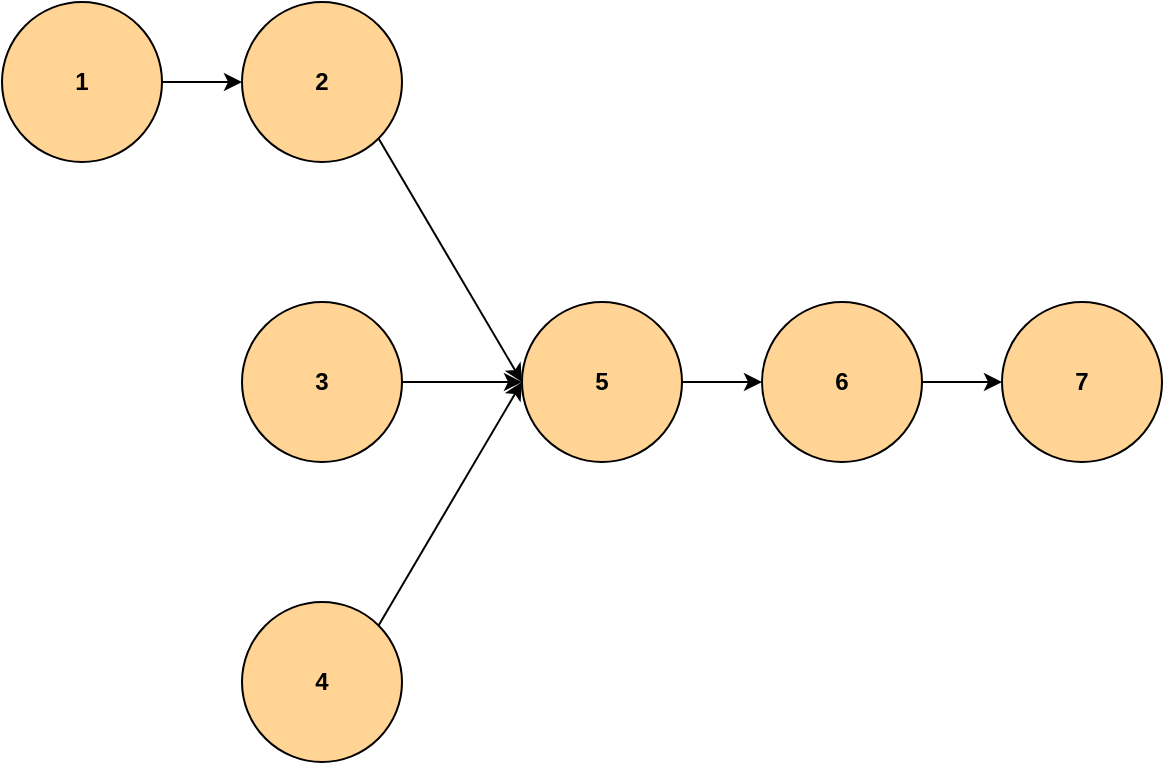 <mxfile version="21.2.9" type="github">
  <diagram name="Strona-1" id="Y05Ze8rDpePrihDf4L-8">
    <mxGraphModel dx="1461" dy="675" grid="1" gridSize="10" guides="1" tooltips="1" connect="1" arrows="1" fold="1" page="1" pageScale="1" pageWidth="827" pageHeight="1169" math="0" shadow="0">
      <root>
        <mxCell id="0" />
        <mxCell id="1" parent="0" />
        <mxCell id="coTqN-Ne3-P6CCUEQxe3-5" value="" style="edgeStyle=orthogonalEdgeStyle;rounded=0;orthogonalLoop=1;jettySize=auto;html=1;" edge="1" parent="1" source="coTqN-Ne3-P6CCUEQxe3-1" target="coTqN-Ne3-P6CCUEQxe3-4">
          <mxGeometry relative="1" as="geometry" />
        </mxCell>
        <mxCell id="coTqN-Ne3-P6CCUEQxe3-1" value="1" style="ellipse;whiteSpace=wrap;html=1;aspect=fixed;fillColor=#FFD494;fontStyle=1" vertex="1" parent="1">
          <mxGeometry x="10" y="120" width="80" height="80" as="geometry" />
        </mxCell>
        <mxCell id="coTqN-Ne3-P6CCUEQxe3-11" style="edgeStyle=orthogonalEdgeStyle;rounded=0;orthogonalLoop=1;jettySize=auto;html=1;exitX=1;exitY=0.5;exitDx=0;exitDy=0;entryX=0;entryY=0.5;entryDx=0;entryDy=0;" edge="1" parent="1" source="coTqN-Ne3-P6CCUEQxe3-2" target="coTqN-Ne3-P6CCUEQxe3-6">
          <mxGeometry relative="1" as="geometry" />
        </mxCell>
        <mxCell id="coTqN-Ne3-P6CCUEQxe3-2" value="3" style="ellipse;whiteSpace=wrap;html=1;aspect=fixed;fillColor=#FFD494;fontStyle=1" vertex="1" parent="1">
          <mxGeometry x="130" y="270" width="80" height="80" as="geometry" />
        </mxCell>
        <mxCell id="coTqN-Ne3-P6CCUEQxe3-3" value="4" style="ellipse;whiteSpace=wrap;html=1;aspect=fixed;fillColor=#FFD494;fontStyle=1" vertex="1" parent="1">
          <mxGeometry x="130" y="420" width="80" height="80" as="geometry" />
        </mxCell>
        <mxCell id="coTqN-Ne3-P6CCUEQxe3-4" value="2" style="ellipse;whiteSpace=wrap;html=1;aspect=fixed;fillColor=#FFD494;fontStyle=1" vertex="1" parent="1">
          <mxGeometry x="130" y="120" width="80" height="80" as="geometry" />
        </mxCell>
        <mxCell id="coTqN-Ne3-P6CCUEQxe3-14" style="edgeStyle=orthogonalEdgeStyle;rounded=0;orthogonalLoop=1;jettySize=auto;html=1;exitX=1;exitY=0.5;exitDx=0;exitDy=0;entryX=0;entryY=0.5;entryDx=0;entryDy=0;" edge="1" parent="1" source="coTqN-Ne3-P6CCUEQxe3-6" target="coTqN-Ne3-P6CCUEQxe3-12">
          <mxGeometry relative="1" as="geometry" />
        </mxCell>
        <mxCell id="coTqN-Ne3-P6CCUEQxe3-6" value="5" style="ellipse;whiteSpace=wrap;html=1;aspect=fixed;fillColor=#FFD494;fontStyle=1" vertex="1" parent="1">
          <mxGeometry x="270" y="270" width="80" height="80" as="geometry" />
        </mxCell>
        <mxCell id="coTqN-Ne3-P6CCUEQxe3-9" value="" style="endArrow=classic;html=1;rounded=0;exitX=1;exitY=1;exitDx=0;exitDy=0;entryX=0;entryY=0.5;entryDx=0;entryDy=0;" edge="1" parent="1" source="coTqN-Ne3-P6CCUEQxe3-4" target="coTqN-Ne3-P6CCUEQxe3-6">
          <mxGeometry width="50" height="50" relative="1" as="geometry">
            <mxPoint x="240" y="200" as="sourcePoint" />
            <mxPoint x="290" y="150" as="targetPoint" />
          </mxGeometry>
        </mxCell>
        <mxCell id="coTqN-Ne3-P6CCUEQxe3-10" value="" style="endArrow=classic;html=1;rounded=0;exitX=1;exitY=0;exitDx=0;exitDy=0;entryX=0;entryY=0.5;entryDx=0;entryDy=0;" edge="1" parent="1" source="coTqN-Ne3-P6CCUEQxe3-3" target="coTqN-Ne3-P6CCUEQxe3-6">
          <mxGeometry width="50" height="50" relative="1" as="geometry">
            <mxPoint x="190" y="310" as="sourcePoint" />
            <mxPoint x="326" y="432" as="targetPoint" />
          </mxGeometry>
        </mxCell>
        <mxCell id="coTqN-Ne3-P6CCUEQxe3-15" style="edgeStyle=orthogonalEdgeStyle;rounded=0;orthogonalLoop=1;jettySize=auto;html=1;exitX=1;exitY=0.5;exitDx=0;exitDy=0;entryX=0;entryY=0.5;entryDx=0;entryDy=0;" edge="1" parent="1" source="coTqN-Ne3-P6CCUEQxe3-12" target="coTqN-Ne3-P6CCUEQxe3-13">
          <mxGeometry relative="1" as="geometry" />
        </mxCell>
        <mxCell id="coTqN-Ne3-P6CCUEQxe3-12" value="6" style="ellipse;whiteSpace=wrap;html=1;aspect=fixed;fillColor=#FFD494;fontStyle=1" vertex="1" parent="1">
          <mxGeometry x="390" y="270" width="80" height="80" as="geometry" />
        </mxCell>
        <mxCell id="coTqN-Ne3-P6CCUEQxe3-13" value="7" style="ellipse;whiteSpace=wrap;html=1;aspect=fixed;fillColor=#FFD494;fontStyle=1" vertex="1" parent="1">
          <mxGeometry x="510" y="270" width="80" height="80" as="geometry" />
        </mxCell>
      </root>
    </mxGraphModel>
  </diagram>
</mxfile>
